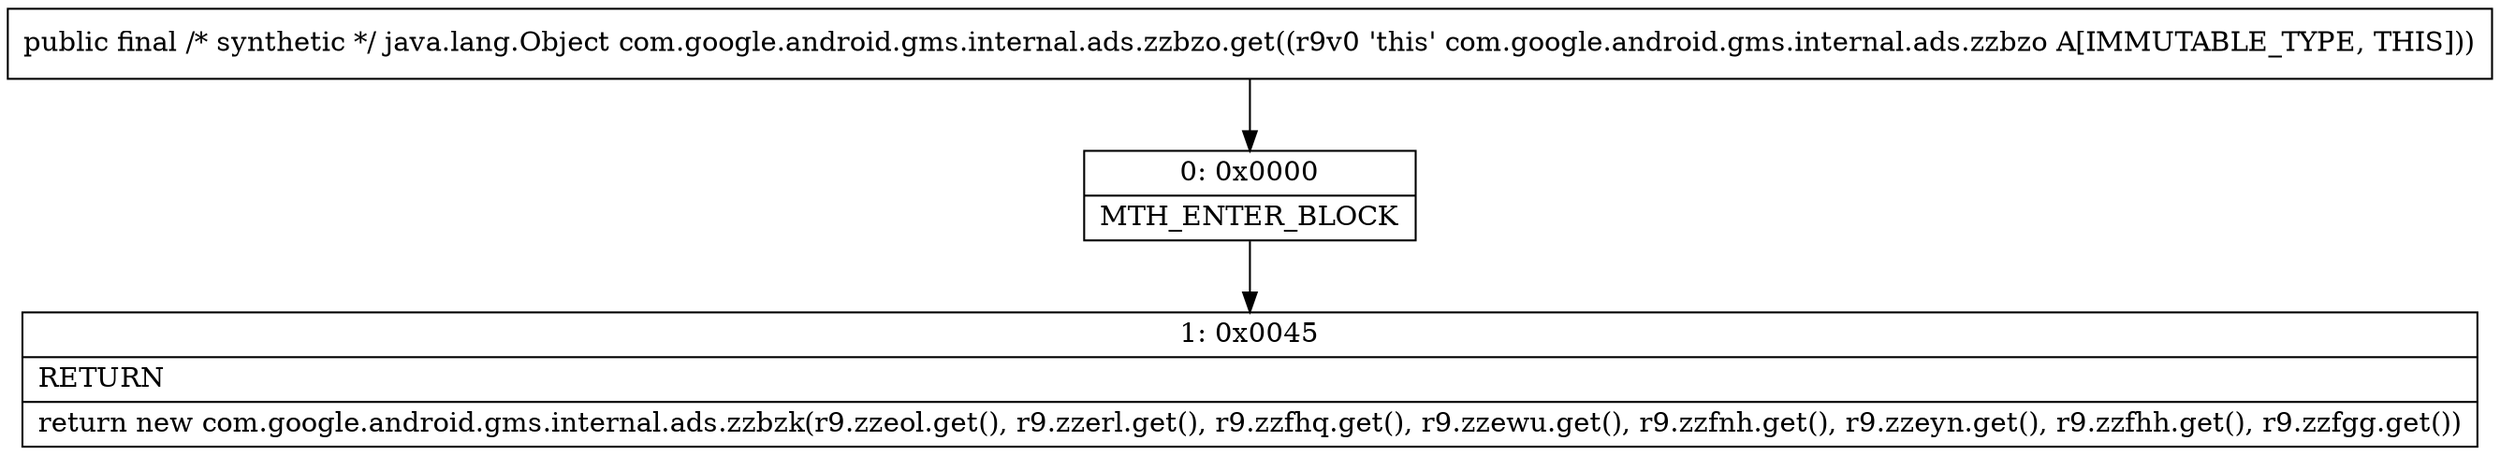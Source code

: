 digraph "CFG forcom.google.android.gms.internal.ads.zzbzo.get()Ljava\/lang\/Object;" {
Node_0 [shape=record,label="{0\:\ 0x0000|MTH_ENTER_BLOCK\l}"];
Node_1 [shape=record,label="{1\:\ 0x0045|RETURN\l|return new com.google.android.gms.internal.ads.zzbzk(r9.zzeol.get(), r9.zzerl.get(), r9.zzfhq.get(), r9.zzewu.get(), r9.zzfnh.get(), r9.zzeyn.get(), r9.zzfhh.get(), r9.zzfgg.get())\l}"];
MethodNode[shape=record,label="{public final \/* synthetic *\/ java.lang.Object com.google.android.gms.internal.ads.zzbzo.get((r9v0 'this' com.google.android.gms.internal.ads.zzbzo A[IMMUTABLE_TYPE, THIS])) }"];
MethodNode -> Node_0;
Node_0 -> Node_1;
}

